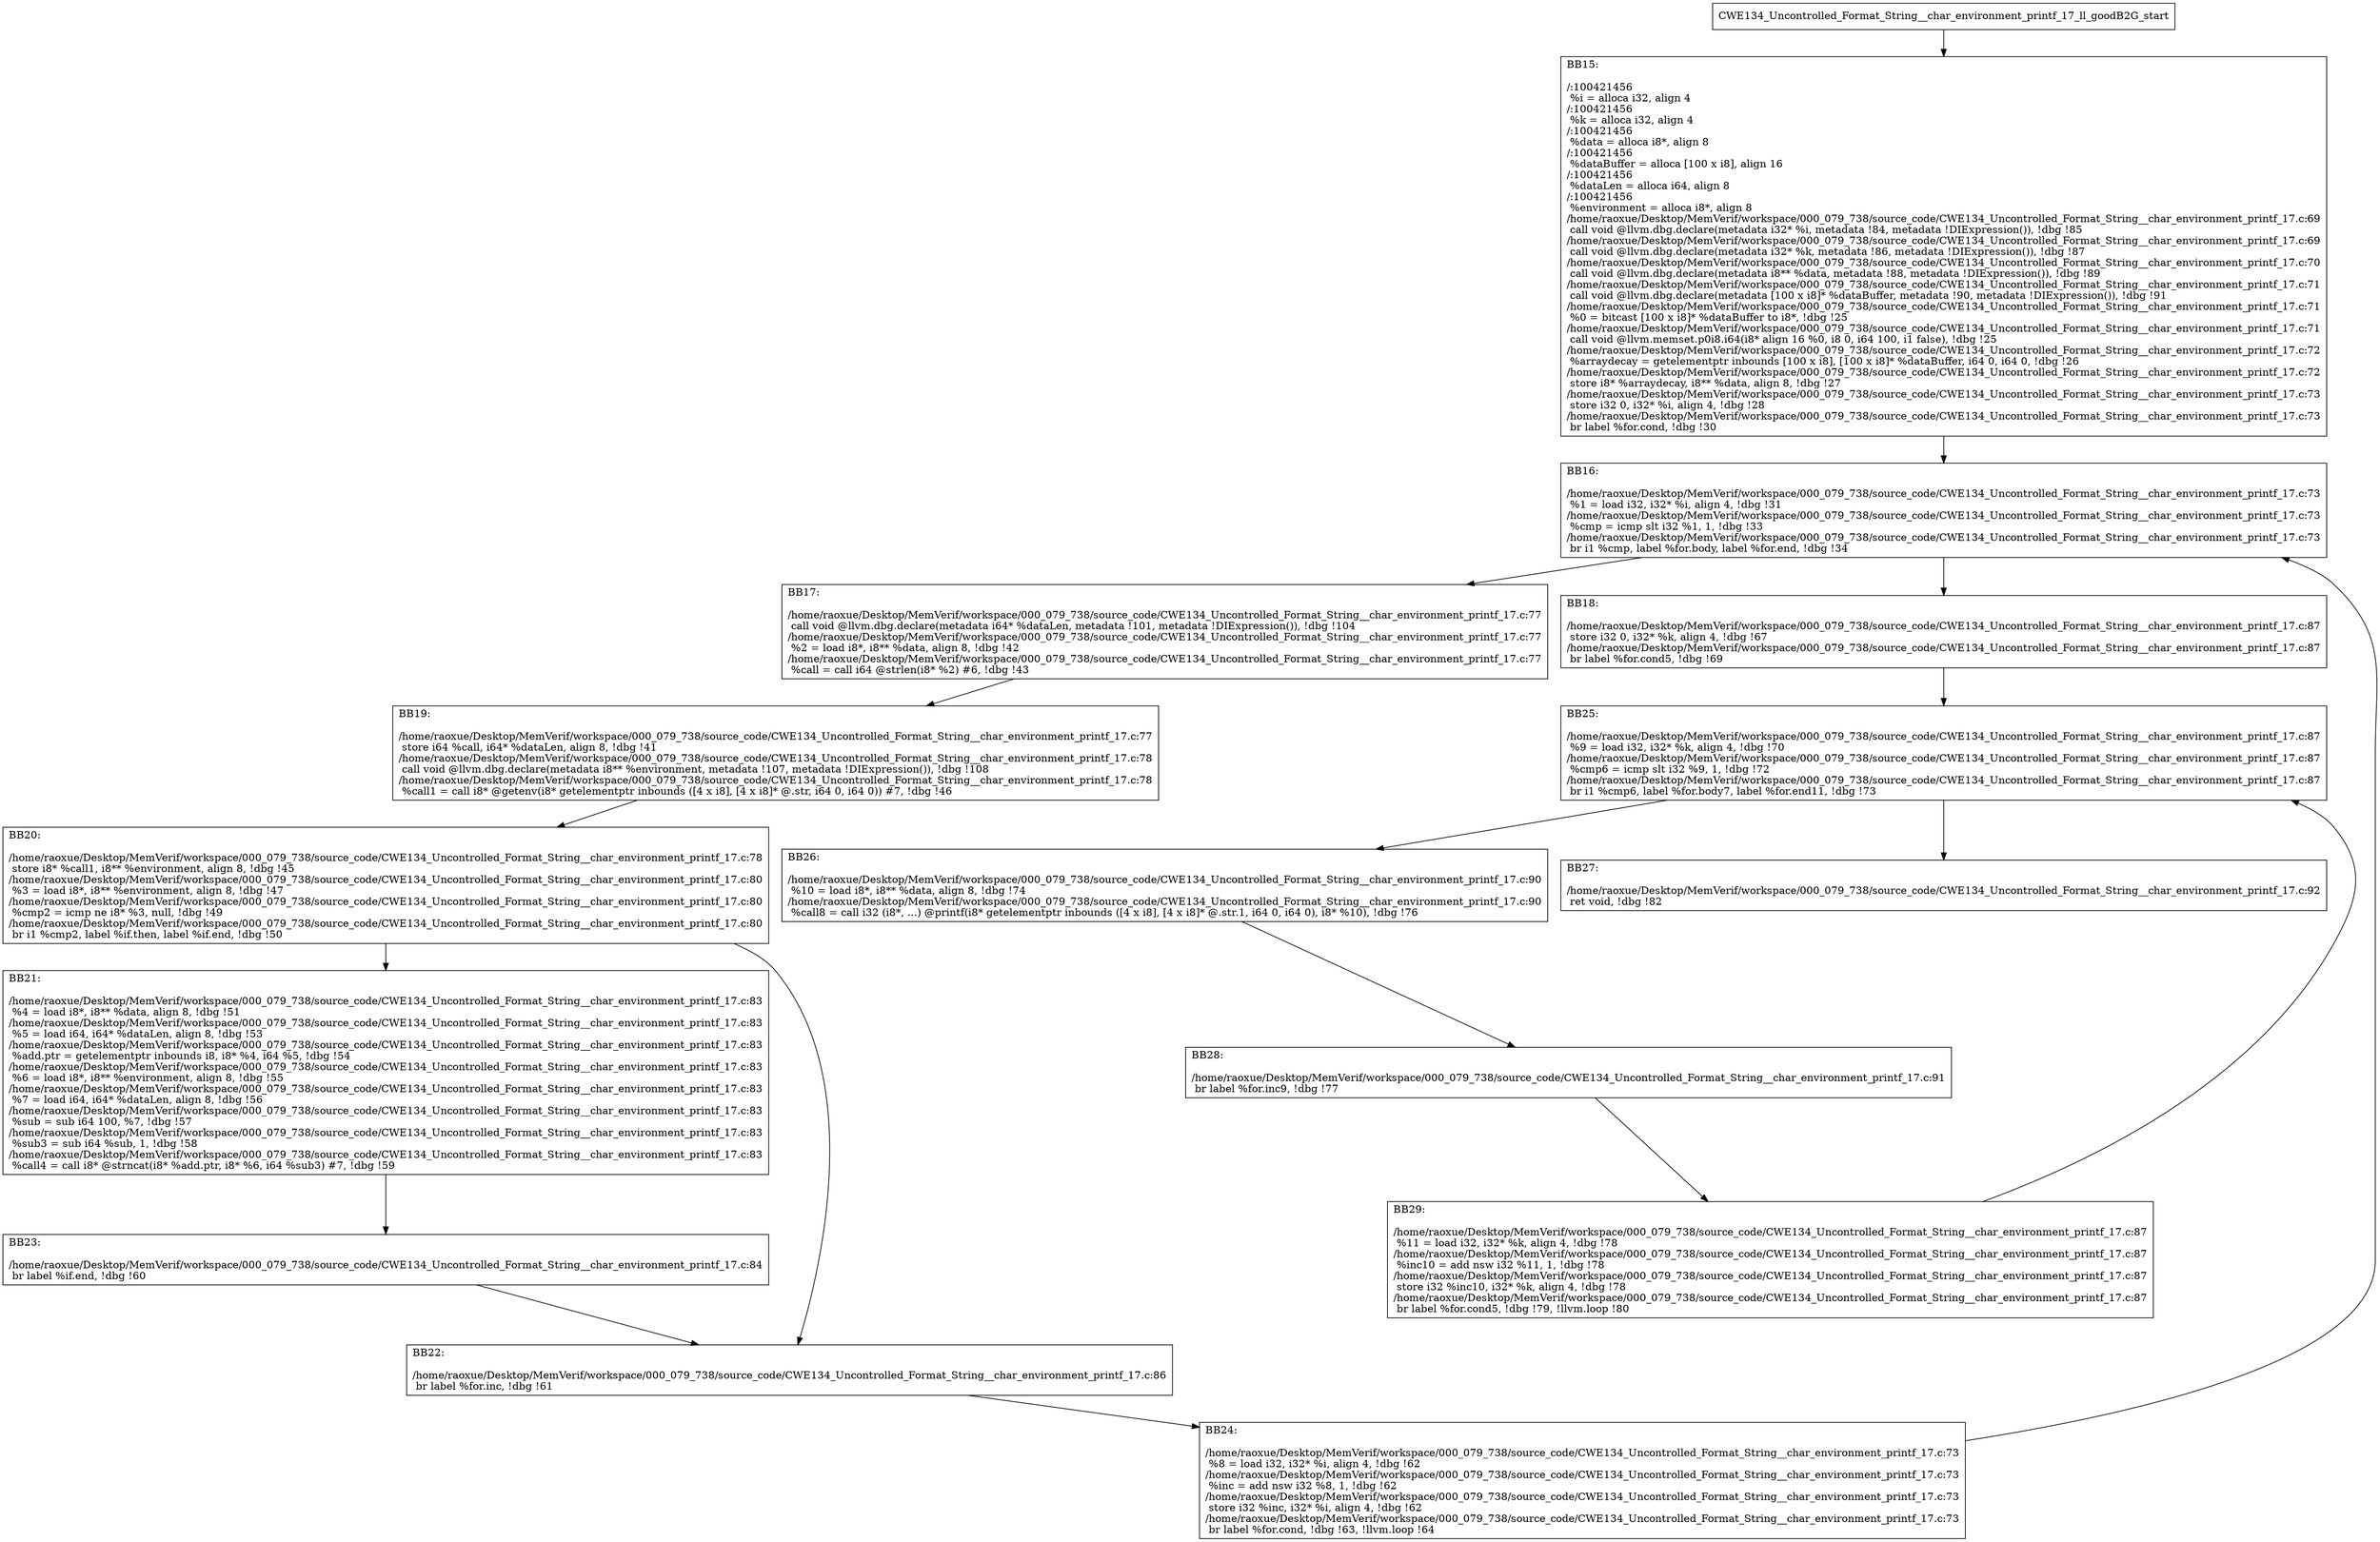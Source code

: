 digraph "CFG for'CWE134_Uncontrolled_Format_String__char_environment_printf_17_ll_goodB2G' function" {
	BBCWE134_Uncontrolled_Format_String__char_environment_printf_17_ll_goodB2G_start[shape=record,label="{CWE134_Uncontrolled_Format_String__char_environment_printf_17_ll_goodB2G_start}"];
	BBCWE134_Uncontrolled_Format_String__char_environment_printf_17_ll_goodB2G_start-> CWE134_Uncontrolled_Format_String__char_environment_printf_17_ll_goodB2GBB15;
	CWE134_Uncontrolled_Format_String__char_environment_printf_17_ll_goodB2GBB15 [shape=record, label="{BB15:\l\l/:100421456\l
  %i = alloca i32, align 4\l
/:100421456\l
  %k = alloca i32, align 4\l
/:100421456\l
  %data = alloca i8*, align 8\l
/:100421456\l
  %dataBuffer = alloca [100 x i8], align 16\l
/:100421456\l
  %dataLen = alloca i64, align 8\l
/:100421456\l
  %environment = alloca i8*, align 8\l
/home/raoxue/Desktop/MemVerif/workspace/000_079_738/source_code/CWE134_Uncontrolled_Format_String__char_environment_printf_17.c:69\l
  call void @llvm.dbg.declare(metadata i32* %i, metadata !84, metadata !DIExpression()), !dbg !85\l
/home/raoxue/Desktop/MemVerif/workspace/000_079_738/source_code/CWE134_Uncontrolled_Format_String__char_environment_printf_17.c:69\l
  call void @llvm.dbg.declare(metadata i32* %k, metadata !86, metadata !DIExpression()), !dbg !87\l
/home/raoxue/Desktop/MemVerif/workspace/000_079_738/source_code/CWE134_Uncontrolled_Format_String__char_environment_printf_17.c:70\l
  call void @llvm.dbg.declare(metadata i8** %data, metadata !88, metadata !DIExpression()), !dbg !89\l
/home/raoxue/Desktop/MemVerif/workspace/000_079_738/source_code/CWE134_Uncontrolled_Format_String__char_environment_printf_17.c:71\l
  call void @llvm.dbg.declare(metadata [100 x i8]* %dataBuffer, metadata !90, metadata !DIExpression()), !dbg !91\l
/home/raoxue/Desktop/MemVerif/workspace/000_079_738/source_code/CWE134_Uncontrolled_Format_String__char_environment_printf_17.c:71\l
  %0 = bitcast [100 x i8]* %dataBuffer to i8*, !dbg !25\l
/home/raoxue/Desktop/MemVerif/workspace/000_079_738/source_code/CWE134_Uncontrolled_Format_String__char_environment_printf_17.c:71\l
  call void @llvm.memset.p0i8.i64(i8* align 16 %0, i8 0, i64 100, i1 false), !dbg !25\l
/home/raoxue/Desktop/MemVerif/workspace/000_079_738/source_code/CWE134_Uncontrolled_Format_String__char_environment_printf_17.c:72\l
  %arraydecay = getelementptr inbounds [100 x i8], [100 x i8]* %dataBuffer, i64 0, i64 0, !dbg !26\l
/home/raoxue/Desktop/MemVerif/workspace/000_079_738/source_code/CWE134_Uncontrolled_Format_String__char_environment_printf_17.c:72\l
  store i8* %arraydecay, i8** %data, align 8, !dbg !27\l
/home/raoxue/Desktop/MemVerif/workspace/000_079_738/source_code/CWE134_Uncontrolled_Format_String__char_environment_printf_17.c:73\l
  store i32 0, i32* %i, align 4, !dbg !28\l
/home/raoxue/Desktop/MemVerif/workspace/000_079_738/source_code/CWE134_Uncontrolled_Format_String__char_environment_printf_17.c:73\l
  br label %for.cond, !dbg !30\l
}"];
	CWE134_Uncontrolled_Format_String__char_environment_printf_17_ll_goodB2GBB15-> CWE134_Uncontrolled_Format_String__char_environment_printf_17_ll_goodB2GBB16;
	CWE134_Uncontrolled_Format_String__char_environment_printf_17_ll_goodB2GBB16 [shape=record, label="{BB16:\l\l/home/raoxue/Desktop/MemVerif/workspace/000_079_738/source_code/CWE134_Uncontrolled_Format_String__char_environment_printf_17.c:73\l
  %1 = load i32, i32* %i, align 4, !dbg !31\l
/home/raoxue/Desktop/MemVerif/workspace/000_079_738/source_code/CWE134_Uncontrolled_Format_String__char_environment_printf_17.c:73\l
  %cmp = icmp slt i32 %1, 1, !dbg !33\l
/home/raoxue/Desktop/MemVerif/workspace/000_079_738/source_code/CWE134_Uncontrolled_Format_String__char_environment_printf_17.c:73\l
  br i1 %cmp, label %for.body, label %for.end, !dbg !34\l
}"];
	CWE134_Uncontrolled_Format_String__char_environment_printf_17_ll_goodB2GBB16-> CWE134_Uncontrolled_Format_String__char_environment_printf_17_ll_goodB2GBB17;
	CWE134_Uncontrolled_Format_String__char_environment_printf_17_ll_goodB2GBB16-> CWE134_Uncontrolled_Format_String__char_environment_printf_17_ll_goodB2GBB18;
	CWE134_Uncontrolled_Format_String__char_environment_printf_17_ll_goodB2GBB17 [shape=record, label="{BB17:\l\l/home/raoxue/Desktop/MemVerif/workspace/000_079_738/source_code/CWE134_Uncontrolled_Format_String__char_environment_printf_17.c:77\l
  call void @llvm.dbg.declare(metadata i64* %dataLen, metadata !101, metadata !DIExpression()), !dbg !104\l
/home/raoxue/Desktop/MemVerif/workspace/000_079_738/source_code/CWE134_Uncontrolled_Format_String__char_environment_printf_17.c:77\l
  %2 = load i8*, i8** %data, align 8, !dbg !42\l
/home/raoxue/Desktop/MemVerif/workspace/000_079_738/source_code/CWE134_Uncontrolled_Format_String__char_environment_printf_17.c:77\l
  %call = call i64 @strlen(i8* %2) #6, !dbg !43\l
}"];
	CWE134_Uncontrolled_Format_String__char_environment_printf_17_ll_goodB2GBB17-> CWE134_Uncontrolled_Format_String__char_environment_printf_17_ll_goodB2GBB19;
	CWE134_Uncontrolled_Format_String__char_environment_printf_17_ll_goodB2GBB19 [shape=record, label="{BB19:\l\l/home/raoxue/Desktop/MemVerif/workspace/000_079_738/source_code/CWE134_Uncontrolled_Format_String__char_environment_printf_17.c:77\l
  store i64 %call, i64* %dataLen, align 8, !dbg !41\l
/home/raoxue/Desktop/MemVerif/workspace/000_079_738/source_code/CWE134_Uncontrolled_Format_String__char_environment_printf_17.c:78\l
  call void @llvm.dbg.declare(metadata i8** %environment, metadata !107, metadata !DIExpression()), !dbg !108\l
/home/raoxue/Desktop/MemVerif/workspace/000_079_738/source_code/CWE134_Uncontrolled_Format_String__char_environment_printf_17.c:78\l
  %call1 = call i8* @getenv(i8* getelementptr inbounds ([4 x i8], [4 x i8]* @.str, i64 0, i64 0)) #7, !dbg !46\l
}"];
	CWE134_Uncontrolled_Format_String__char_environment_printf_17_ll_goodB2GBB19-> CWE134_Uncontrolled_Format_String__char_environment_printf_17_ll_goodB2GBB20;
	CWE134_Uncontrolled_Format_String__char_environment_printf_17_ll_goodB2GBB20 [shape=record, label="{BB20:\l\l/home/raoxue/Desktop/MemVerif/workspace/000_079_738/source_code/CWE134_Uncontrolled_Format_String__char_environment_printf_17.c:78\l
  store i8* %call1, i8** %environment, align 8, !dbg !45\l
/home/raoxue/Desktop/MemVerif/workspace/000_079_738/source_code/CWE134_Uncontrolled_Format_String__char_environment_printf_17.c:80\l
  %3 = load i8*, i8** %environment, align 8, !dbg !47\l
/home/raoxue/Desktop/MemVerif/workspace/000_079_738/source_code/CWE134_Uncontrolled_Format_String__char_environment_printf_17.c:80\l
  %cmp2 = icmp ne i8* %3, null, !dbg !49\l
/home/raoxue/Desktop/MemVerif/workspace/000_079_738/source_code/CWE134_Uncontrolled_Format_String__char_environment_printf_17.c:80\l
  br i1 %cmp2, label %if.then, label %if.end, !dbg !50\l
}"];
	CWE134_Uncontrolled_Format_String__char_environment_printf_17_ll_goodB2GBB20-> CWE134_Uncontrolled_Format_String__char_environment_printf_17_ll_goodB2GBB21;
	CWE134_Uncontrolled_Format_String__char_environment_printf_17_ll_goodB2GBB20-> CWE134_Uncontrolled_Format_String__char_environment_printf_17_ll_goodB2GBB22;
	CWE134_Uncontrolled_Format_String__char_environment_printf_17_ll_goodB2GBB21 [shape=record, label="{BB21:\l\l/home/raoxue/Desktop/MemVerif/workspace/000_079_738/source_code/CWE134_Uncontrolled_Format_String__char_environment_printf_17.c:83\l
  %4 = load i8*, i8** %data, align 8, !dbg !51\l
/home/raoxue/Desktop/MemVerif/workspace/000_079_738/source_code/CWE134_Uncontrolled_Format_String__char_environment_printf_17.c:83\l
  %5 = load i64, i64* %dataLen, align 8, !dbg !53\l
/home/raoxue/Desktop/MemVerif/workspace/000_079_738/source_code/CWE134_Uncontrolled_Format_String__char_environment_printf_17.c:83\l
  %add.ptr = getelementptr inbounds i8, i8* %4, i64 %5, !dbg !54\l
/home/raoxue/Desktop/MemVerif/workspace/000_079_738/source_code/CWE134_Uncontrolled_Format_String__char_environment_printf_17.c:83\l
  %6 = load i8*, i8** %environment, align 8, !dbg !55\l
/home/raoxue/Desktop/MemVerif/workspace/000_079_738/source_code/CWE134_Uncontrolled_Format_String__char_environment_printf_17.c:83\l
  %7 = load i64, i64* %dataLen, align 8, !dbg !56\l
/home/raoxue/Desktop/MemVerif/workspace/000_079_738/source_code/CWE134_Uncontrolled_Format_String__char_environment_printf_17.c:83\l
  %sub = sub i64 100, %7, !dbg !57\l
/home/raoxue/Desktop/MemVerif/workspace/000_079_738/source_code/CWE134_Uncontrolled_Format_String__char_environment_printf_17.c:83\l
  %sub3 = sub i64 %sub, 1, !dbg !58\l
/home/raoxue/Desktop/MemVerif/workspace/000_079_738/source_code/CWE134_Uncontrolled_Format_String__char_environment_printf_17.c:83\l
  %call4 = call i8* @strncat(i8* %add.ptr, i8* %6, i64 %sub3) #7, !dbg !59\l
}"];
	CWE134_Uncontrolled_Format_String__char_environment_printf_17_ll_goodB2GBB21-> CWE134_Uncontrolled_Format_String__char_environment_printf_17_ll_goodB2GBB23;
	CWE134_Uncontrolled_Format_String__char_environment_printf_17_ll_goodB2GBB23 [shape=record, label="{BB23:\l\l/home/raoxue/Desktop/MemVerif/workspace/000_079_738/source_code/CWE134_Uncontrolled_Format_String__char_environment_printf_17.c:84\l
  br label %if.end, !dbg !60\l
}"];
	CWE134_Uncontrolled_Format_String__char_environment_printf_17_ll_goodB2GBB23-> CWE134_Uncontrolled_Format_String__char_environment_printf_17_ll_goodB2GBB22;
	CWE134_Uncontrolled_Format_String__char_environment_printf_17_ll_goodB2GBB22 [shape=record, label="{BB22:\l\l/home/raoxue/Desktop/MemVerif/workspace/000_079_738/source_code/CWE134_Uncontrolled_Format_String__char_environment_printf_17.c:86\l
  br label %for.inc, !dbg !61\l
}"];
	CWE134_Uncontrolled_Format_String__char_environment_printf_17_ll_goodB2GBB22-> CWE134_Uncontrolled_Format_String__char_environment_printf_17_ll_goodB2GBB24;
	CWE134_Uncontrolled_Format_String__char_environment_printf_17_ll_goodB2GBB24 [shape=record, label="{BB24:\l\l/home/raoxue/Desktop/MemVerif/workspace/000_079_738/source_code/CWE134_Uncontrolled_Format_String__char_environment_printf_17.c:73\l
  %8 = load i32, i32* %i, align 4, !dbg !62\l
/home/raoxue/Desktop/MemVerif/workspace/000_079_738/source_code/CWE134_Uncontrolled_Format_String__char_environment_printf_17.c:73\l
  %inc = add nsw i32 %8, 1, !dbg !62\l
/home/raoxue/Desktop/MemVerif/workspace/000_079_738/source_code/CWE134_Uncontrolled_Format_String__char_environment_printf_17.c:73\l
  store i32 %inc, i32* %i, align 4, !dbg !62\l
/home/raoxue/Desktop/MemVerif/workspace/000_079_738/source_code/CWE134_Uncontrolled_Format_String__char_environment_printf_17.c:73\l
  br label %for.cond, !dbg !63, !llvm.loop !64\l
}"];
	CWE134_Uncontrolled_Format_String__char_environment_printf_17_ll_goodB2GBB24-> CWE134_Uncontrolled_Format_String__char_environment_printf_17_ll_goodB2GBB16;
	CWE134_Uncontrolled_Format_String__char_environment_printf_17_ll_goodB2GBB18 [shape=record, label="{BB18:\l\l/home/raoxue/Desktop/MemVerif/workspace/000_079_738/source_code/CWE134_Uncontrolled_Format_String__char_environment_printf_17.c:87\l
  store i32 0, i32* %k, align 4, !dbg !67\l
/home/raoxue/Desktop/MemVerif/workspace/000_079_738/source_code/CWE134_Uncontrolled_Format_String__char_environment_printf_17.c:87\l
  br label %for.cond5, !dbg !69\l
}"];
	CWE134_Uncontrolled_Format_String__char_environment_printf_17_ll_goodB2GBB18-> CWE134_Uncontrolled_Format_String__char_environment_printf_17_ll_goodB2GBB25;
	CWE134_Uncontrolled_Format_String__char_environment_printf_17_ll_goodB2GBB25 [shape=record, label="{BB25:\l\l/home/raoxue/Desktop/MemVerif/workspace/000_079_738/source_code/CWE134_Uncontrolled_Format_String__char_environment_printf_17.c:87\l
  %9 = load i32, i32* %k, align 4, !dbg !70\l
/home/raoxue/Desktop/MemVerif/workspace/000_079_738/source_code/CWE134_Uncontrolled_Format_String__char_environment_printf_17.c:87\l
  %cmp6 = icmp slt i32 %9, 1, !dbg !72\l
/home/raoxue/Desktop/MemVerif/workspace/000_079_738/source_code/CWE134_Uncontrolled_Format_String__char_environment_printf_17.c:87\l
  br i1 %cmp6, label %for.body7, label %for.end11, !dbg !73\l
}"];
	CWE134_Uncontrolled_Format_String__char_environment_printf_17_ll_goodB2GBB25-> CWE134_Uncontrolled_Format_String__char_environment_printf_17_ll_goodB2GBB26;
	CWE134_Uncontrolled_Format_String__char_environment_printf_17_ll_goodB2GBB25-> CWE134_Uncontrolled_Format_String__char_environment_printf_17_ll_goodB2GBB27;
	CWE134_Uncontrolled_Format_String__char_environment_printf_17_ll_goodB2GBB26 [shape=record, label="{BB26:\l\l/home/raoxue/Desktop/MemVerif/workspace/000_079_738/source_code/CWE134_Uncontrolled_Format_String__char_environment_printf_17.c:90\l
  %10 = load i8*, i8** %data, align 8, !dbg !74\l
/home/raoxue/Desktop/MemVerif/workspace/000_079_738/source_code/CWE134_Uncontrolled_Format_String__char_environment_printf_17.c:90\l
  %call8 = call i32 (i8*, ...) @printf(i8* getelementptr inbounds ([4 x i8], [4 x i8]* @.str.1, i64 0, i64 0), i8* %10), !dbg !76\l
}"];
	CWE134_Uncontrolled_Format_String__char_environment_printf_17_ll_goodB2GBB26-> CWE134_Uncontrolled_Format_String__char_environment_printf_17_ll_goodB2GBB28;
	CWE134_Uncontrolled_Format_String__char_environment_printf_17_ll_goodB2GBB28 [shape=record, label="{BB28:\l\l/home/raoxue/Desktop/MemVerif/workspace/000_079_738/source_code/CWE134_Uncontrolled_Format_String__char_environment_printf_17.c:91\l
  br label %for.inc9, !dbg !77\l
}"];
	CWE134_Uncontrolled_Format_String__char_environment_printf_17_ll_goodB2GBB28-> CWE134_Uncontrolled_Format_String__char_environment_printf_17_ll_goodB2GBB29;
	CWE134_Uncontrolled_Format_String__char_environment_printf_17_ll_goodB2GBB29 [shape=record, label="{BB29:\l\l/home/raoxue/Desktop/MemVerif/workspace/000_079_738/source_code/CWE134_Uncontrolled_Format_String__char_environment_printf_17.c:87\l
  %11 = load i32, i32* %k, align 4, !dbg !78\l
/home/raoxue/Desktop/MemVerif/workspace/000_079_738/source_code/CWE134_Uncontrolled_Format_String__char_environment_printf_17.c:87\l
  %inc10 = add nsw i32 %11, 1, !dbg !78\l
/home/raoxue/Desktop/MemVerif/workspace/000_079_738/source_code/CWE134_Uncontrolled_Format_String__char_environment_printf_17.c:87\l
  store i32 %inc10, i32* %k, align 4, !dbg !78\l
/home/raoxue/Desktop/MemVerif/workspace/000_079_738/source_code/CWE134_Uncontrolled_Format_String__char_environment_printf_17.c:87\l
  br label %for.cond5, !dbg !79, !llvm.loop !80\l
}"];
	CWE134_Uncontrolled_Format_String__char_environment_printf_17_ll_goodB2GBB29-> CWE134_Uncontrolled_Format_String__char_environment_printf_17_ll_goodB2GBB25;
	CWE134_Uncontrolled_Format_String__char_environment_printf_17_ll_goodB2GBB27 [shape=record, label="{BB27:\l\l/home/raoxue/Desktop/MemVerif/workspace/000_079_738/source_code/CWE134_Uncontrolled_Format_String__char_environment_printf_17.c:92\l
  ret void, !dbg !82\l
}"];
}
